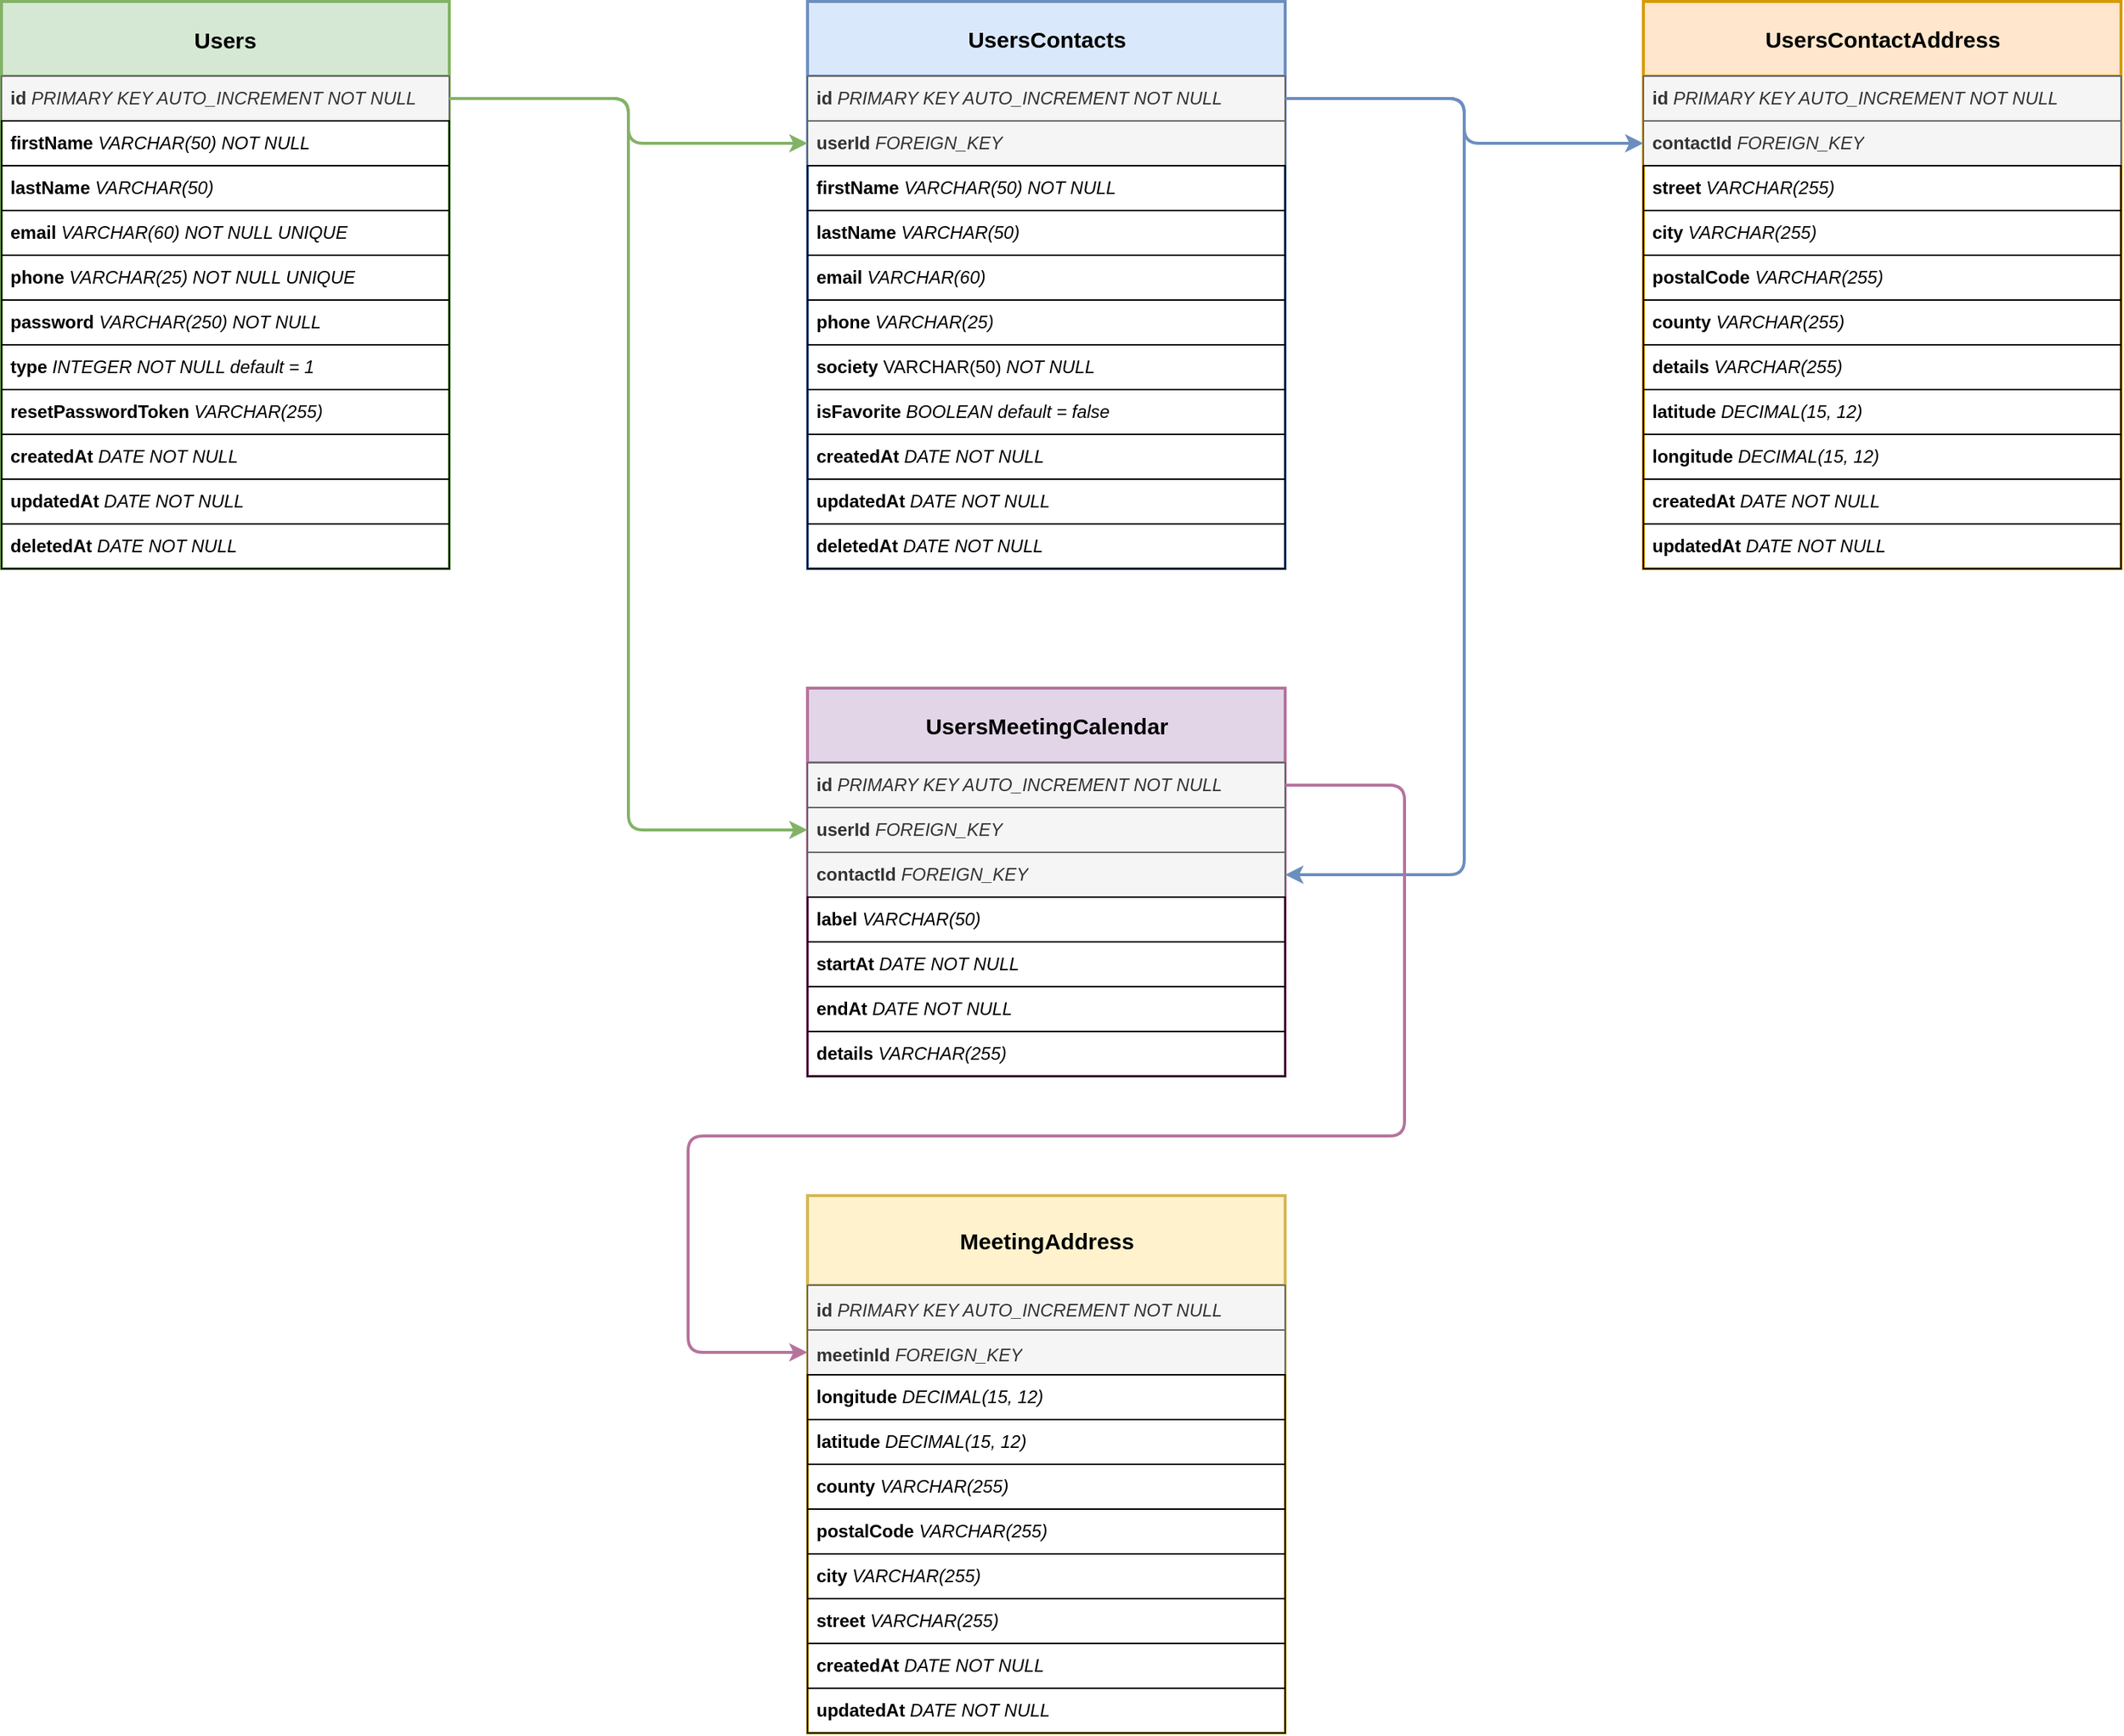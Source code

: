 <mxfile version="20.2.3" type="device"><diagram id="R2lEEEUBdFMjLlhIrx00" name="Page-1"><mxGraphModel dx="1669" dy="1206" grid="1" gridSize="10" guides="1" tooltips="1" connect="1" arrows="1" fold="1" page="0" pageScale="1" pageWidth="850" pageHeight="1100" math="0" shadow="0" extFonts="Permanent Marker^https://fonts.googleapis.com/css?family=Permanent+Marker"><root><mxCell id="0"/><mxCell id="1" parent="0"/><mxCell id="oYy1ETGaNFw0OhITwMRy-7" value="Users" style="swimlane;fontStyle=1;childLayout=stackLayout;horizontal=1;startSize=50;horizontalStack=0;resizeParent=1;resizeParentMax=0;resizeLast=0;collapsible=1;marginBottom=0;fillColor=#d5e8d4;strokeColor=#82b366;fontSize=15;strokeWidth=2;shadow=0;" vertex="1" parent="1"><mxGeometry x="-260" width="300" height="380" as="geometry"/></mxCell><mxCell id="oYy1ETGaNFw0OhITwMRy-8" value="&lt;b&gt;id&lt;/b&gt; &lt;i&gt;PRIMARY KEY AUTO_INCREMENT NOT NULL&lt;/i&gt;" style="text;strokeColor=#666666;fillColor=#f5f5f5;align=left;verticalAlign=middle;spacingLeft=4;spacingRight=4;overflow=hidden;points=[[0,0.5],[1,0.5]];portConstraint=eastwest;rotatable=0;horizontal=1;fontSize=12;html=1;labelBorderColor=none;labelBackgroundColor=none;shadow=0;rounded=0;fontColor=#333333;" vertex="1" parent="oYy1ETGaNFw0OhITwMRy-7"><mxGeometry y="50" width="300" height="30" as="geometry"/></mxCell><mxCell id="oYy1ETGaNFw0OhITwMRy-9" value="&lt;b&gt;firstName&lt;/b&gt; &lt;i&gt;VARCHAR(50) NOT NULL&lt;/i&gt;" style="text;strokeColor=default;fillColor=none;align=left;verticalAlign=middle;spacingLeft=4;spacingRight=4;overflow=hidden;points=[[0,0.5],[1,0.5]];portConstraint=eastwest;rotatable=0;horizontal=1;fontSize=12;html=1;labelBorderColor=none;labelBackgroundColor=none;shadow=0;rounded=0;" vertex="1" parent="oYy1ETGaNFw0OhITwMRy-7"><mxGeometry y="80" width="300" height="30" as="geometry"/></mxCell><mxCell id="oYy1ETGaNFw0OhITwMRy-10" value="&lt;b&gt;lastName&lt;/b&gt; &lt;i&gt;VARCHAR(50)&lt;/i&gt;" style="text;strokeColor=default;fillColor=none;align=left;verticalAlign=middle;spacingLeft=4;spacingRight=4;overflow=hidden;points=[[0,0.5],[1,0.5]];portConstraint=eastwest;rotatable=0;horizontal=1;fontSize=12;html=1;labelBorderColor=none;labelBackgroundColor=none;shadow=0;rounded=0;" vertex="1" parent="oYy1ETGaNFw0OhITwMRy-7"><mxGeometry y="110" width="300" height="30" as="geometry"/></mxCell><mxCell id="oYy1ETGaNFw0OhITwMRy-11" value="&lt;b&gt;email&lt;/b&gt; &lt;i&gt;VARCHAR(60) NOT NULL UNIQUE&lt;/i&gt;" style="text;strokeColor=default;fillColor=none;align=left;verticalAlign=middle;spacingLeft=4;spacingRight=4;overflow=hidden;points=[[0,0.5],[1,0.5]];portConstraint=eastwest;rotatable=0;horizontal=1;fontSize=12;html=1;labelBorderColor=none;labelBackgroundColor=none;shadow=0;rounded=0;" vertex="1" parent="oYy1ETGaNFw0OhITwMRy-7"><mxGeometry y="140" width="300" height="30" as="geometry"/></mxCell><mxCell id="oYy1ETGaNFw0OhITwMRy-12" value="&lt;b&gt;phone&lt;/b&gt; &lt;i&gt;VARCHAR(25) NOT NULL UNIQUE&lt;/i&gt;" style="text;strokeColor=default;fillColor=none;align=left;verticalAlign=middle;spacingLeft=4;spacingRight=4;overflow=hidden;points=[[0,0.5],[1,0.5]];portConstraint=eastwest;rotatable=0;horizontal=1;fontSize=12;html=1;labelBorderColor=none;labelBackgroundColor=none;shadow=0;rounded=0;" vertex="1" parent="oYy1ETGaNFw0OhITwMRy-7"><mxGeometry y="170" width="300" height="30" as="geometry"/></mxCell><mxCell id="oYy1ETGaNFw0OhITwMRy-13" value="&lt;b&gt;password&lt;/b&gt; &lt;i&gt;VARCHAR(250) NOT NULL&lt;/i&gt;" style="text;strokeColor=default;fillColor=none;align=left;verticalAlign=middle;spacingLeft=4;spacingRight=4;overflow=hidden;points=[[0,0.5],[1,0.5]];portConstraint=eastwest;rotatable=0;horizontal=1;fontSize=12;html=1;labelBorderColor=none;labelBackgroundColor=none;shadow=0;rounded=0;" vertex="1" parent="oYy1ETGaNFw0OhITwMRy-7"><mxGeometry y="200" width="300" height="30" as="geometry"/></mxCell><mxCell id="oYy1ETGaNFw0OhITwMRy-14" value="&lt;b&gt;type&lt;/b&gt; &lt;i&gt;INTEGER NOT NULL default = 1&lt;/i&gt;" style="text;strokeColor=default;fillColor=none;align=left;verticalAlign=middle;spacingLeft=4;spacingRight=4;overflow=hidden;points=[[0,0.5],[1,0.5]];portConstraint=eastwest;rotatable=0;horizontal=1;fontSize=12;html=1;labelBorderColor=none;labelBackgroundColor=none;shadow=0;rounded=0;" vertex="1" parent="oYy1ETGaNFw0OhITwMRy-7"><mxGeometry y="230" width="300" height="30" as="geometry"/></mxCell><mxCell id="oYy1ETGaNFw0OhITwMRy-15" value="&lt;b&gt;resetPasswordToken&lt;/b&gt; &lt;i&gt;VARCHAR(255)&lt;/i&gt;" style="text;strokeColor=default;fillColor=none;align=left;verticalAlign=middle;spacingLeft=4;spacingRight=4;overflow=hidden;points=[[0,0.5],[1,0.5]];portConstraint=eastwest;rotatable=0;horizontal=1;fontSize=12;html=1;labelBorderColor=none;labelBackgroundColor=none;shadow=0;rounded=0;" vertex="1" parent="oYy1ETGaNFw0OhITwMRy-7"><mxGeometry y="260" width="300" height="30" as="geometry"/></mxCell><mxCell id="oYy1ETGaNFw0OhITwMRy-16" value="&lt;b&gt;createdAt&lt;/b&gt; &lt;i&gt;DATE NOT NULL&lt;/i&gt;" style="text;strokeColor=default;fillColor=none;align=left;verticalAlign=middle;spacingLeft=4;spacingRight=4;overflow=hidden;points=[[0,0.5],[1,0.5]];portConstraint=eastwest;rotatable=0;horizontal=1;fontSize=12;html=1;labelBorderColor=none;labelBackgroundColor=none;shadow=0;rounded=0;" vertex="1" parent="oYy1ETGaNFw0OhITwMRy-7"><mxGeometry y="290" width="300" height="30" as="geometry"/></mxCell><mxCell id="oYy1ETGaNFw0OhITwMRy-17" value="&lt;b&gt;updatedAt&lt;/b&gt; &lt;i&gt;DATE NOT NULL&lt;/i&gt;" style="text;strokeColor=default;fillColor=none;align=left;verticalAlign=middle;spacingLeft=4;spacingRight=4;overflow=hidden;points=[[0,0.5],[1,0.5]];portConstraint=eastwest;rotatable=0;horizontal=1;fontSize=12;html=1;labelBorderColor=none;labelBackgroundColor=none;shadow=0;rounded=0;" vertex="1" parent="oYy1ETGaNFw0OhITwMRy-7"><mxGeometry y="320" width="300" height="30" as="geometry"/></mxCell><mxCell id="oYy1ETGaNFw0OhITwMRy-18" value="&lt;b&gt;deletedAt&lt;/b&gt; &lt;i&gt;DATE NOT NULL&lt;/i&gt;" style="text;strokeColor=default;fillColor=none;align=left;verticalAlign=middle;spacingLeft=4;spacingRight=4;overflow=hidden;points=[[0,0.5],[1,0.5]];portConstraint=eastwest;rotatable=0;horizontal=1;fontSize=12;html=1;labelBorderColor=none;labelBackgroundColor=none;shadow=0;rounded=0;" vertex="1" parent="oYy1ETGaNFw0OhITwMRy-7"><mxGeometry y="350" width="300" height="30" as="geometry"/></mxCell><mxCell id="oYy1ETGaNFw0OhITwMRy-19" value="&lt;b&gt;&lt;font style=&quot;font-size: 15px;&quot;&gt;UsersContacts&lt;/font&gt;&lt;/b&gt;" style="swimlane;fontStyle=0;childLayout=stackLayout;horizontal=1;startSize=50;horizontalStack=0;resizeParent=1;resizeParentMax=0;resizeLast=0;collapsible=1;marginBottom=0;labelBackgroundColor=none;labelBorderColor=none;fontSize=12;strokeColor=#6c8ebf;html=1;fillColor=#dae8fc;strokeWidth=2;gradientColor=none;swimlaneFillColor=none;rounded=0;shadow=0;" vertex="1" parent="1"><mxGeometry x="280" width="320" height="380" as="geometry"/></mxCell><mxCell id="oYy1ETGaNFw0OhITwMRy-20" value="&lt;b&gt;id&lt;/b&gt; &lt;i&gt;PRIMARY KEY AUTO_INCREMENT NOT NULL&lt;/i&gt;" style="text;strokeColor=#666666;fillColor=#f5f5f5;align=left;verticalAlign=middle;spacingLeft=4;spacingRight=4;overflow=hidden;points=[[0,0.5],[1,0.5]];portConstraint=eastwest;rotatable=0;labelBackgroundColor=none;labelBorderColor=none;fontSize=12;html=1;shadow=0;fontColor=#333333;" vertex="1" parent="oYy1ETGaNFw0OhITwMRy-19"><mxGeometry y="50" width="320" height="30" as="geometry"/></mxCell><mxCell id="oYy1ETGaNFw0OhITwMRy-21" value="&lt;b&gt;userId&lt;/b&gt; &lt;i&gt;FOREIGN_KEY&lt;/i&gt;" style="text;strokeColor=#666666;fillColor=#f5f5f5;align=left;verticalAlign=middle;spacingLeft=4;spacingRight=4;overflow=hidden;points=[[0,0.5],[1,0.5]];portConstraint=eastwest;rotatable=0;labelBackgroundColor=none;labelBorderColor=none;fontSize=12;html=1;shadow=0;fontColor=#333333;" vertex="1" parent="oYy1ETGaNFw0OhITwMRy-19"><mxGeometry y="80" width="320" height="30" as="geometry"/></mxCell><mxCell id="oYy1ETGaNFw0OhITwMRy-22" value="&lt;b&gt;firstName&lt;/b&gt;&amp;nbsp;&lt;i&gt;VARCHAR(50) NOT NULL&lt;/i&gt;" style="text;strokeColor=default;fillColor=none;align=left;verticalAlign=middle;spacingLeft=4;spacingRight=4;overflow=hidden;points=[[0,0.5],[1,0.5]];portConstraint=eastwest;rotatable=0;labelBackgroundColor=none;labelBorderColor=none;fontSize=12;html=1;shadow=0;" vertex="1" parent="oYy1ETGaNFw0OhITwMRy-19"><mxGeometry y="110" width="320" height="30" as="geometry"/></mxCell><mxCell id="oYy1ETGaNFw0OhITwMRy-24" value="&lt;b&gt;lastName&lt;/b&gt;&amp;nbsp;&lt;i&gt;VARCHAR(50)&lt;/i&gt;" style="text;strokeColor=default;fillColor=none;align=left;verticalAlign=middle;spacingLeft=4;spacingRight=4;overflow=hidden;points=[[0,0.5],[1,0.5]];portConstraint=eastwest;rotatable=0;labelBackgroundColor=none;labelBorderColor=none;fontSize=12;html=1;shadow=0;" vertex="1" parent="oYy1ETGaNFw0OhITwMRy-19"><mxGeometry y="140" width="320" height="30" as="geometry"/></mxCell><mxCell id="oYy1ETGaNFw0OhITwMRy-25" value="&lt;b&gt;email&lt;/b&gt;&amp;nbsp;&lt;i&gt;VARCHAR(60)&amp;nbsp;&lt;/i&gt;" style="text;strokeColor=default;fillColor=none;align=left;verticalAlign=middle;spacingLeft=4;spacingRight=4;overflow=hidden;points=[[0,0.5],[1,0.5]];portConstraint=eastwest;rotatable=0;labelBackgroundColor=none;labelBorderColor=none;fontSize=12;html=1;shadow=0;" vertex="1" parent="oYy1ETGaNFw0OhITwMRy-19"><mxGeometry y="170" width="320" height="30" as="geometry"/></mxCell><mxCell id="oYy1ETGaNFw0OhITwMRy-26" value="&lt;b&gt;phone&lt;/b&gt;&amp;nbsp;&lt;i&gt;VARCHAR(25)&amp;nbsp;&lt;/i&gt;" style="text;strokeColor=default;fillColor=none;align=left;verticalAlign=middle;spacingLeft=4;spacingRight=4;overflow=hidden;points=[[0,0.5],[1,0.5]];portConstraint=eastwest;rotatable=0;labelBackgroundColor=none;labelBorderColor=none;fontSize=12;html=1;shadow=0;" vertex="1" parent="oYy1ETGaNFw0OhITwMRy-19"><mxGeometry y="200" width="320" height="30" as="geometry"/></mxCell><mxCell id="oYy1ETGaNFw0OhITwMRy-37" value="&lt;b&gt;society&lt;/b&gt; VARCHAR(50)&lt;i&gt;&amp;nbsp;NOT NULL&lt;/i&gt;" style="text;strokeColor=default;fillColor=none;align=left;verticalAlign=middle;spacingLeft=4;spacingRight=4;overflow=hidden;points=[[0,0.5],[1,0.5]];portConstraint=eastwest;rotatable=0;labelBackgroundColor=none;labelBorderColor=none;fontSize=12;html=1;shadow=0;" vertex="1" parent="oYy1ETGaNFw0OhITwMRy-19"><mxGeometry y="230" width="320" height="30" as="geometry"/></mxCell><mxCell id="oYy1ETGaNFw0OhITwMRy-27" value="&lt;b&gt;isFavorite&lt;/b&gt; &lt;i&gt;BOOLEAN default = false&lt;/i&gt;" style="text;strokeColor=default;fillColor=none;align=left;verticalAlign=middle;spacingLeft=4;spacingRight=4;overflow=hidden;points=[[0,0.5],[1,0.5]];portConstraint=eastwest;rotatable=0;labelBackgroundColor=none;labelBorderColor=none;fontSize=12;html=1;shadow=0;" vertex="1" parent="oYy1ETGaNFw0OhITwMRy-19"><mxGeometry y="260" width="320" height="30" as="geometry"/></mxCell><mxCell id="oYy1ETGaNFw0OhITwMRy-28" value="&lt;b&gt;createdAt&lt;/b&gt;&amp;nbsp;&lt;i&gt;DATE NOT NULL&lt;/i&gt;" style="text;strokeColor=default;fillColor=none;align=left;verticalAlign=middle;spacingLeft=4;spacingRight=4;overflow=hidden;points=[[0,0.5],[1,0.5]];portConstraint=eastwest;rotatable=0;labelBackgroundColor=none;labelBorderColor=none;fontSize=12;html=1;shadow=0;" vertex="1" parent="oYy1ETGaNFw0OhITwMRy-19"><mxGeometry y="290" width="320" height="30" as="geometry"/></mxCell><mxCell id="oYy1ETGaNFw0OhITwMRy-29" value="&lt;b&gt;updatedAt&lt;/b&gt;&amp;nbsp;&lt;i&gt;DATE NOT NULL&lt;/i&gt;" style="text;strokeColor=default;fillColor=none;align=left;verticalAlign=middle;spacingLeft=4;spacingRight=4;overflow=hidden;points=[[0,0.5],[1,0.5]];portConstraint=eastwest;rotatable=0;labelBackgroundColor=none;labelBorderColor=none;fontSize=12;html=1;shadow=0;" vertex="1" parent="oYy1ETGaNFw0OhITwMRy-19"><mxGeometry y="320" width="320" height="30" as="geometry"/></mxCell><mxCell id="oYy1ETGaNFw0OhITwMRy-32" value="&lt;b&gt;deletedAt&lt;/b&gt;&amp;nbsp;&lt;i&gt;DATE NOT NULL&lt;/i&gt;" style="text;strokeColor=default;fillColor=none;align=left;verticalAlign=middle;spacingLeft=4;spacingRight=4;overflow=hidden;points=[[0,0.5],[1,0.5]];portConstraint=eastwest;rotatable=0;labelBackgroundColor=none;labelBorderColor=none;fontSize=12;html=1;shadow=0;" vertex="1" parent="oYy1ETGaNFw0OhITwMRy-19"><mxGeometry y="350" width="320" height="30" as="geometry"/></mxCell><mxCell id="oYy1ETGaNFw0OhITwMRy-33" value="&lt;b&gt;&lt;font style=&quot;font-size: 15px;&quot;&gt;UsersContactAddress&lt;/font&gt;&lt;/b&gt;" style="swimlane;fontStyle=0;childLayout=stackLayout;horizontal=1;startSize=50;horizontalStack=0;resizeParent=1;resizeParentMax=0;resizeLast=0;collapsible=1;marginBottom=0;labelBackgroundColor=none;labelBorderColor=none;fontSize=12;strokeColor=#d79b00;html=1;fillColor=#ffe6cc;strokeWidth=2;shadow=0;" vertex="1" parent="1"><mxGeometry x="840" width="320" height="380" as="geometry"/></mxCell><mxCell id="oYy1ETGaNFw0OhITwMRy-34" value="&lt;b&gt;id&lt;/b&gt; &lt;i&gt;PRIMARY KEY AUTO_INCREMENT NOT NULL&lt;/i&gt;" style="text;strokeColor=#666666;fillColor=#f5f5f5;align=left;verticalAlign=middle;spacingLeft=4;spacingRight=4;overflow=hidden;points=[[0,0.5],[1,0.5]];portConstraint=eastwest;rotatable=0;labelBackgroundColor=none;labelBorderColor=none;fontSize=12;html=1;shadow=0;fontColor=#333333;" vertex="1" parent="oYy1ETGaNFw0OhITwMRy-33"><mxGeometry y="50" width="320" height="30" as="geometry"/></mxCell><mxCell id="oYy1ETGaNFw0OhITwMRy-35" value="&lt;b&gt;contactId&lt;/b&gt;&amp;nbsp;&lt;i&gt;FOREIGN_KEY&lt;/i&gt;" style="text;strokeColor=#666666;fillColor=#f5f5f5;align=left;verticalAlign=middle;spacingLeft=4;spacingRight=4;overflow=hidden;points=[[0,0.5],[1,0.5]];portConstraint=eastwest;rotatable=0;labelBackgroundColor=none;labelBorderColor=none;fontSize=12;html=1;shadow=0;fontColor=#333333;" vertex="1" parent="oYy1ETGaNFw0OhITwMRy-33"><mxGeometry y="80" width="320" height="30" as="geometry"/></mxCell><mxCell id="oYy1ETGaNFw0OhITwMRy-36" value="&lt;b&gt;street&lt;/b&gt; &lt;i&gt;VARCHAR(255)&lt;/i&gt;" style="text;strokeColor=default;fillColor=none;align=left;verticalAlign=middle;spacingLeft=4;spacingRight=4;overflow=hidden;points=[[0,0.5],[1,0.5]];portConstraint=eastwest;rotatable=0;labelBackgroundColor=none;labelBorderColor=none;fontSize=12;html=1;shadow=0;" vertex="1" parent="oYy1ETGaNFw0OhITwMRy-33"><mxGeometry y="110" width="320" height="30" as="geometry"/></mxCell><mxCell id="oYy1ETGaNFw0OhITwMRy-45" value="&lt;b&gt;city&lt;/b&gt;&amp;nbsp;&lt;i&gt;VARCHAR(255)&lt;/i&gt;" style="text;strokeColor=default;fillColor=none;align=left;verticalAlign=middle;spacingLeft=4;spacingRight=4;overflow=hidden;points=[[0,0.5],[1,0.5]];portConstraint=eastwest;rotatable=0;labelBackgroundColor=none;labelBorderColor=none;fontSize=12;html=1;shadow=0;" vertex="1" parent="oYy1ETGaNFw0OhITwMRy-33"><mxGeometry y="140" width="320" height="30" as="geometry"/></mxCell><mxCell id="oYy1ETGaNFw0OhITwMRy-46" value="&lt;b&gt;postalCode&lt;/b&gt;&amp;nbsp;&lt;i&gt;VARCHAR(255)&lt;/i&gt;" style="text;strokeColor=default;fillColor=none;align=left;verticalAlign=middle;spacingLeft=4;spacingRight=4;overflow=hidden;points=[[0,0.5],[1,0.5]];portConstraint=eastwest;rotatable=0;labelBackgroundColor=none;labelBorderColor=none;fontSize=12;html=1;shadow=0;" vertex="1" parent="oYy1ETGaNFw0OhITwMRy-33"><mxGeometry y="170" width="320" height="30" as="geometry"/></mxCell><mxCell id="oYy1ETGaNFw0OhITwMRy-47" value="&lt;b&gt;county&lt;/b&gt;&amp;nbsp;&lt;i&gt;VARCHAR(255)&lt;/i&gt;" style="text;strokeColor=default;fillColor=none;align=left;verticalAlign=middle;spacingLeft=4;spacingRight=4;overflow=hidden;points=[[0,0.5],[1,0.5]];portConstraint=eastwest;rotatable=0;labelBackgroundColor=none;labelBorderColor=none;fontSize=12;html=1;shadow=0;" vertex="1" parent="oYy1ETGaNFw0OhITwMRy-33"><mxGeometry y="200" width="320" height="30" as="geometry"/></mxCell><mxCell id="oYy1ETGaNFw0OhITwMRy-48" value="&lt;b&gt;details&lt;/b&gt;&amp;nbsp;&lt;i&gt;VARCHAR(255)&lt;/i&gt;" style="text;strokeColor=default;fillColor=none;align=left;verticalAlign=middle;spacingLeft=4;spacingRight=4;overflow=hidden;points=[[0,0.5],[1,0.5]];portConstraint=eastwest;rotatable=0;labelBackgroundColor=none;labelBorderColor=none;fontSize=12;html=1;shadow=0;" vertex="1" parent="oYy1ETGaNFw0OhITwMRy-33"><mxGeometry y="230" width="320" height="30" as="geometry"/></mxCell><mxCell id="oYy1ETGaNFw0OhITwMRy-49" value="&lt;b&gt;latitude&lt;/b&gt; &lt;i&gt;DECIMAL(15, 12)&lt;/i&gt;" style="text;strokeColor=default;fillColor=none;align=left;verticalAlign=middle;spacingLeft=4;spacingRight=4;overflow=hidden;points=[[0,0.5],[1,0.5]];portConstraint=eastwest;rotatable=0;labelBackgroundColor=none;labelBorderColor=none;fontSize=12;html=1;shadow=0;" vertex="1" parent="oYy1ETGaNFw0OhITwMRy-33"><mxGeometry y="260" width="320" height="30" as="geometry"/></mxCell><mxCell id="oYy1ETGaNFw0OhITwMRy-50" value="&lt;b&gt;longitude&lt;/b&gt;&amp;nbsp;&lt;i&gt;DECIMAL(15, 12)&lt;/i&gt;" style="text;strokeColor=default;fillColor=none;align=left;verticalAlign=middle;spacingLeft=4;spacingRight=4;overflow=hidden;points=[[0,0.5],[1,0.5]];portConstraint=eastwest;rotatable=0;labelBackgroundColor=none;labelBorderColor=none;fontSize=12;html=1;shadow=0;" vertex="1" parent="oYy1ETGaNFw0OhITwMRy-33"><mxGeometry y="290" width="320" height="30" as="geometry"/></mxCell><mxCell id="oYy1ETGaNFw0OhITwMRy-51" value="&lt;b&gt;createdAt&lt;/b&gt;&amp;nbsp;&lt;i&gt;DATE NOT NULL&lt;/i&gt;" style="text;strokeColor=default;fillColor=none;align=left;verticalAlign=middle;spacingLeft=4;spacingRight=4;overflow=hidden;points=[[0,0.5],[1,0.5]];portConstraint=eastwest;rotatable=0;labelBackgroundColor=none;labelBorderColor=none;fontSize=12;html=1;shadow=0;" vertex="1" parent="oYy1ETGaNFw0OhITwMRy-33"><mxGeometry y="320" width="320" height="30" as="geometry"/></mxCell><mxCell id="oYy1ETGaNFw0OhITwMRy-52" value="&lt;b&gt;updatedAt&lt;/b&gt;&amp;nbsp;&lt;i&gt;DATE NOT NULL&lt;/i&gt;" style="text;strokeColor=default;fillColor=none;align=left;verticalAlign=middle;spacingLeft=4;spacingRight=4;overflow=hidden;points=[[0,0.5],[1,0.5]];portConstraint=eastwest;rotatable=0;labelBackgroundColor=none;labelBorderColor=none;fontSize=12;html=1;shadow=0;" vertex="1" parent="oYy1ETGaNFw0OhITwMRy-33"><mxGeometry y="350" width="320" height="30" as="geometry"/></mxCell><mxCell id="oYy1ETGaNFw0OhITwMRy-40" value="&lt;b&gt;&lt;font style=&quot;font-size: 15px;&quot;&gt;UsersMeetingCalendar&lt;/font&gt;&lt;/b&gt;" style="swimlane;fontStyle=0;childLayout=stackLayout;horizontal=1;startSize=50;horizontalStack=0;resizeParent=1;resizeParentMax=0;resizeLast=0;collapsible=1;marginBottom=0;labelBackgroundColor=none;labelBorderColor=none;fontSize=12;strokeColor=#B5739D;html=1;fillColor=#e1d5e7;strokeWidth=2;shadow=0;" vertex="1" parent="1"><mxGeometry x="280" y="460" width="320" height="260" as="geometry"><mxRectangle x="270" y="460" width="200" height="50" as="alternateBounds"/></mxGeometry></mxCell><mxCell id="oYy1ETGaNFw0OhITwMRy-54" value="&lt;b&gt;id&lt;/b&gt; &lt;i&gt;PRIMARY KEY AUTO_INCREMENT NOT NULL&lt;/i&gt;" style="text;strokeColor=#666666;fillColor=#f5f5f5;align=left;verticalAlign=middle;spacingLeft=4;spacingRight=4;overflow=hidden;points=[[0,0.5],[1,0.5]];portConstraint=eastwest;rotatable=0;labelBackgroundColor=none;labelBorderColor=none;fontSize=12;html=1;shadow=0;fontColor=#333333;" vertex="1" parent="oYy1ETGaNFw0OhITwMRy-40"><mxGeometry y="50" width="320" height="30" as="geometry"/></mxCell><mxCell id="oYy1ETGaNFw0OhITwMRy-55" value="&lt;b&gt;userId&lt;/b&gt; &lt;i&gt;FOREIGN_KEY&lt;/i&gt;" style="text;strokeColor=#666666;fillColor=#f5f5f5;align=left;verticalAlign=middle;spacingLeft=4;spacingRight=4;overflow=hidden;points=[[0,0.5],[1,0.5]];portConstraint=eastwest;rotatable=0;labelBackgroundColor=none;labelBorderColor=none;fontSize=12;html=1;shadow=0;fontColor=#333333;" vertex="1" parent="oYy1ETGaNFw0OhITwMRy-40"><mxGeometry y="80" width="320" height="30" as="geometry"/></mxCell><mxCell id="oYy1ETGaNFw0OhITwMRy-57" value="&lt;b&gt;contactId&lt;/b&gt;&amp;nbsp;&lt;i&gt;FOREIGN_KEY&lt;/i&gt;" style="text;strokeColor=#666666;fillColor=#f5f5f5;align=left;verticalAlign=middle;spacingLeft=4;spacingRight=4;overflow=hidden;points=[[0,0.5],[1,0.5]];portConstraint=eastwest;rotatable=0;labelBackgroundColor=none;labelBorderColor=none;fontSize=12;html=1;shadow=0;fontColor=#333333;" vertex="1" parent="oYy1ETGaNFw0OhITwMRy-40"><mxGeometry y="110" width="320" height="30" as="geometry"/></mxCell><mxCell id="oYy1ETGaNFw0OhITwMRy-42" value="&lt;b&gt;label&lt;/b&gt; &lt;i&gt;VARCHAR(50)&lt;/i&gt;" style="text;strokeColor=default;fillColor=none;align=left;verticalAlign=middle;spacingLeft=4;spacingRight=4;overflow=hidden;points=[[0,0.5],[1,0.5]];portConstraint=eastwest;rotatable=0;labelBackgroundColor=none;labelBorderColor=none;fontSize=12;html=1;shadow=0;" vertex="1" parent="oYy1ETGaNFw0OhITwMRy-40"><mxGeometry y="140" width="320" height="30" as="geometry"/></mxCell><mxCell id="oYy1ETGaNFw0OhITwMRy-43" value="&lt;b&gt;startAt&lt;/b&gt; &lt;i&gt;DATE NOT NULL&lt;/i&gt;" style="text;strokeColor=default;fillColor=none;align=left;verticalAlign=middle;spacingLeft=4;spacingRight=4;overflow=hidden;points=[[0,0.5],[1,0.5]];portConstraint=eastwest;rotatable=0;labelBackgroundColor=none;labelBorderColor=none;fontSize=12;html=1;shadow=0;" vertex="1" parent="oYy1ETGaNFw0OhITwMRy-40"><mxGeometry y="170" width="320" height="30" as="geometry"/></mxCell><mxCell id="oYy1ETGaNFw0OhITwMRy-56" value="&lt;b&gt;endAt&lt;/b&gt;&amp;nbsp;&lt;i&gt;DATE NOT NULL&lt;/i&gt;" style="text;strokeColor=default;fillColor=none;align=left;verticalAlign=middle;spacingLeft=4;spacingRight=4;overflow=hidden;points=[[0,0.5],[1,0.5]];portConstraint=eastwest;rotatable=0;labelBackgroundColor=none;labelBorderColor=none;fontSize=12;html=1;shadow=0;" vertex="1" parent="oYy1ETGaNFw0OhITwMRy-40"><mxGeometry y="200" width="320" height="30" as="geometry"/></mxCell><mxCell id="oYy1ETGaNFw0OhITwMRy-62" value="&lt;b&gt;details&lt;/b&gt;&amp;nbsp;&lt;i&gt;VARCHAR(255)&amp;nbsp;&lt;/i&gt;" style="text;strokeColor=default;fillColor=none;align=left;verticalAlign=middle;spacingLeft=4;spacingRight=4;overflow=hidden;points=[[0,0.5],[1,0.5]];portConstraint=eastwest;rotatable=0;labelBackgroundColor=none;labelBorderColor=none;fontSize=12;html=1;shadow=0;" vertex="1" parent="oYy1ETGaNFw0OhITwMRy-40"><mxGeometry y="230" width="320" height="30" as="geometry"/></mxCell><mxCell id="oYy1ETGaNFw0OhITwMRy-66" value="&lt;b&gt;MeetingAddress&lt;/b&gt;" style="swimlane;fontStyle=0;childLayout=stackLayout;horizontal=1;startSize=60;horizontalStack=0;resizeParent=1;resizeParentMax=0;resizeLast=0;collapsible=1;marginBottom=0;labelBackgroundColor=none;labelBorderColor=none;fontSize=15;strokeColor=#d6b656;html=1;fillColor=#fff2cc;strokeWidth=2;shadow=0;rounded=0.5;swimlaneLine=1;sketch=0;glass=0;" vertex="1" parent="1"><mxGeometry x="280" y="800" width="320" height="360" as="geometry"/></mxCell><mxCell id="oYy1ETGaNFw0OhITwMRy-67" value="&lt;b style=&quot;font-size: 12px;&quot;&gt;id&lt;/b&gt;&lt;span style=&quot;font-size: 12px;&quot;&gt;&amp;nbsp;&lt;/span&gt;&lt;i style=&quot;font-size: 12px;&quot;&gt;PRIMARY KEY AUTO_INCREMENT NOT NULL&lt;/i&gt;" style="text;strokeColor=#666666;fillColor=#f5f5f5;align=left;verticalAlign=middle;spacingLeft=4;spacingRight=4;overflow=hidden;points=[[0,0.5],[1,0.5]];portConstraint=eastwest;rotatable=0;labelBackgroundColor=none;labelBorderColor=none;fontSize=15;html=1;shadow=0;fontColor=#333333;" vertex="1" parent="oYy1ETGaNFw0OhITwMRy-66"><mxGeometry y="60" width="320" height="30" as="geometry"/></mxCell><mxCell id="oYy1ETGaNFw0OhITwMRy-68" value="&lt;span style=&quot;font-size: 12px;&quot;&gt;&lt;b style=&quot;&quot;&gt;meetinId&lt;i&gt;&amp;nbsp;&lt;/i&gt;&lt;/b&gt;&lt;i&gt;FOREIGN_KEY&lt;/i&gt;&lt;/span&gt;" style="text;strokeColor=#666666;fillColor=#f5f5f5;align=left;verticalAlign=middle;spacingLeft=4;spacingRight=4;overflow=hidden;points=[[0,0.5],[1,0.5]];portConstraint=eastwest;rotatable=0;labelBackgroundColor=none;labelBorderColor=none;fontSize=15;html=1;shadow=0;fontColor=#333333;" vertex="1" parent="oYy1ETGaNFw0OhITwMRy-66"><mxGeometry y="90" width="320" height="30" as="geometry"/></mxCell><mxCell id="oYy1ETGaNFw0OhITwMRy-76" value="&lt;b&gt;longitude&lt;/b&gt;&amp;nbsp;&lt;i&gt;DECIMAL(15, 12)&lt;/i&gt;" style="text;strokeColor=default;fillColor=none;align=left;verticalAlign=middle;spacingLeft=4;spacingRight=4;overflow=hidden;points=[[0,0.5],[1,0.5]];portConstraint=eastwest;rotatable=0;labelBackgroundColor=none;labelBorderColor=none;fontSize=12;html=1;shadow=0;" vertex="1" parent="oYy1ETGaNFw0OhITwMRy-66"><mxGeometry y="120" width="320" height="30" as="geometry"/></mxCell><mxCell id="oYy1ETGaNFw0OhITwMRy-75" value="&lt;b&gt;latitude&lt;/b&gt; &lt;i&gt;DECIMAL(15, 12)&lt;/i&gt;" style="text;strokeColor=default;fillColor=none;align=left;verticalAlign=middle;spacingLeft=4;spacingRight=4;overflow=hidden;points=[[0,0.5],[1,0.5]];portConstraint=eastwest;rotatable=0;labelBackgroundColor=none;labelBorderColor=none;fontSize=12;html=1;shadow=0;" vertex="1" parent="oYy1ETGaNFw0OhITwMRy-66"><mxGeometry y="150" width="320" height="30" as="geometry"/></mxCell><mxCell id="oYy1ETGaNFw0OhITwMRy-73" value="&lt;b&gt;county&lt;/b&gt;&amp;nbsp;&lt;i&gt;VARCHAR(255)&lt;/i&gt;" style="text;strokeColor=default;fillColor=none;align=left;verticalAlign=middle;spacingLeft=4;spacingRight=4;overflow=hidden;points=[[0,0.5],[1,0.5]];portConstraint=eastwest;rotatable=0;labelBackgroundColor=none;labelBorderColor=none;fontSize=12;html=1;shadow=0;" vertex="1" parent="oYy1ETGaNFw0OhITwMRy-66"><mxGeometry y="180" width="320" height="30" as="geometry"/></mxCell><mxCell id="oYy1ETGaNFw0OhITwMRy-72" value="&lt;b&gt;postalCode&lt;/b&gt;&amp;nbsp;&lt;i&gt;VARCHAR(255)&lt;/i&gt;" style="text;strokeColor=default;fillColor=none;align=left;verticalAlign=middle;spacingLeft=4;spacingRight=4;overflow=hidden;points=[[0,0.5],[1,0.5]];portConstraint=eastwest;rotatable=0;labelBackgroundColor=none;labelBorderColor=none;fontSize=12;html=1;shadow=0;" vertex="1" parent="oYy1ETGaNFw0OhITwMRy-66"><mxGeometry y="210" width="320" height="30" as="geometry"/></mxCell><mxCell id="oYy1ETGaNFw0OhITwMRy-71" value="&lt;b&gt;city&lt;/b&gt;&amp;nbsp;&lt;i&gt;VARCHAR(255)&lt;/i&gt;" style="text;strokeColor=default;fillColor=none;align=left;verticalAlign=middle;spacingLeft=4;spacingRight=4;overflow=hidden;points=[[0,0.5],[1,0.5]];portConstraint=eastwest;rotatable=0;labelBackgroundColor=none;labelBorderColor=none;fontSize=12;html=1;shadow=0;" vertex="1" parent="oYy1ETGaNFw0OhITwMRy-66"><mxGeometry y="240" width="320" height="30" as="geometry"/></mxCell><mxCell id="oYy1ETGaNFw0OhITwMRy-70" value="&lt;b&gt;street&lt;/b&gt; &lt;i&gt;VARCHAR(255)&lt;/i&gt;" style="text;strokeColor=default;fillColor=none;align=left;verticalAlign=middle;spacingLeft=4;spacingRight=4;overflow=hidden;points=[[0,0.5],[1,0.5]];portConstraint=eastwest;rotatable=0;labelBackgroundColor=none;labelBorderColor=none;fontSize=12;html=1;shadow=0;" vertex="1" parent="oYy1ETGaNFw0OhITwMRy-66"><mxGeometry y="270" width="320" height="30" as="geometry"/></mxCell><mxCell id="oYy1ETGaNFw0OhITwMRy-77" value="&lt;b&gt;createdAt&lt;/b&gt;&amp;nbsp;&lt;i&gt;DATE NOT NULL&lt;/i&gt;" style="text;strokeColor=default;fillColor=none;align=left;verticalAlign=middle;spacingLeft=4;spacingRight=4;overflow=hidden;points=[[0,0.5],[1,0.5]];portConstraint=eastwest;rotatable=0;labelBackgroundColor=none;labelBorderColor=none;fontSize=12;html=1;shadow=0;" vertex="1" parent="oYy1ETGaNFw0OhITwMRy-66"><mxGeometry y="300" width="320" height="30" as="geometry"/></mxCell><mxCell id="oYy1ETGaNFw0OhITwMRy-78" value="&lt;b&gt;updatedAt&lt;/b&gt;&amp;nbsp;&lt;i&gt;DATE NOT NULL&lt;/i&gt;" style="text;strokeColor=default;fillColor=none;align=left;verticalAlign=middle;spacingLeft=4;spacingRight=4;overflow=hidden;points=[[0,0.5],[1,0.5]];portConstraint=eastwest;rotatable=0;labelBackgroundColor=none;labelBorderColor=none;fontSize=12;html=1;shadow=0;rounded=0;" vertex="1" parent="oYy1ETGaNFw0OhITwMRy-66"><mxGeometry y="330" width="320" height="30" as="geometry"/></mxCell><mxCell id="oYy1ETGaNFw0OhITwMRy-87" style="edgeStyle=orthogonalEdgeStyle;rounded=1;orthogonalLoop=1;jettySize=auto;html=1;exitX=1;exitY=0.5;exitDx=0;exitDy=0;fontSize=15;strokeWidth=2;strokeColor=#82B366;shadow=0;" edge="1" parent="1" source="oYy1ETGaNFw0OhITwMRy-8" target="oYy1ETGaNFw0OhITwMRy-21"><mxGeometry relative="1" as="geometry"><Array as="points"><mxPoint x="160" y="65"/><mxPoint x="160" y="95"/></Array></mxGeometry></mxCell><mxCell id="oYy1ETGaNFw0OhITwMRy-88" style="edgeStyle=orthogonalEdgeStyle;rounded=1;orthogonalLoop=1;jettySize=auto;html=1;exitX=1;exitY=0.5;exitDx=0;exitDy=0;fontSize=15;strokeWidth=2;strokeColor=#82B366;shadow=0;" edge="1" parent="1" source="oYy1ETGaNFw0OhITwMRy-8" target="oYy1ETGaNFw0OhITwMRy-55"><mxGeometry relative="1" as="geometry"/></mxCell><mxCell id="oYy1ETGaNFw0OhITwMRy-90" style="edgeStyle=orthogonalEdgeStyle;rounded=1;orthogonalLoop=1;jettySize=auto;html=1;exitX=1;exitY=0.5;exitDx=0;exitDy=0;entryX=1;entryY=0.5;entryDx=0;entryDy=0;fontSize=15;strokeWidth=2;strokeColor=#6C8EBF;shadow=0;" edge="1" parent="1" source="oYy1ETGaNFw0OhITwMRy-20" target="oYy1ETGaNFw0OhITwMRy-57"><mxGeometry relative="1" as="geometry"><Array as="points"><mxPoint x="720" y="65"/><mxPoint x="720" y="585"/></Array></mxGeometry></mxCell><mxCell id="oYy1ETGaNFw0OhITwMRy-91" style="edgeStyle=orthogonalEdgeStyle;rounded=1;orthogonalLoop=1;jettySize=auto;html=1;exitX=1;exitY=0.5;exitDx=0;exitDy=0;entryX=0;entryY=0.5;entryDx=0;entryDy=0;fontSize=15;strokeWidth=2;strokeColor=#B5739D;endArrow=classic;endFill=1;shadow=0;" edge="1" parent="1" source="oYy1ETGaNFw0OhITwMRy-54" target="oYy1ETGaNFw0OhITwMRy-68"><mxGeometry relative="1" as="geometry"><Array as="points"><mxPoint x="680" y="525"/><mxPoint x="680" y="760"/><mxPoint x="200" y="760"/><mxPoint x="200" y="905"/></Array></mxGeometry></mxCell><mxCell id="oYy1ETGaNFw0OhITwMRy-92" style="edgeStyle=orthogonalEdgeStyle;orthogonalLoop=1;jettySize=auto;html=1;exitX=1;exitY=0.5;exitDx=0;exitDy=0;entryX=0;entryY=0.5;entryDx=0;entryDy=0;fontSize=15;strokeWidth=2;strokeColor=#6C8EBF;rounded=1;shadow=0;" edge="1" parent="1" source="oYy1ETGaNFw0OhITwMRy-20" target="oYy1ETGaNFw0OhITwMRy-35"><mxGeometry relative="1" as="geometry"/></mxCell></root></mxGraphModel></diagram></mxfile>